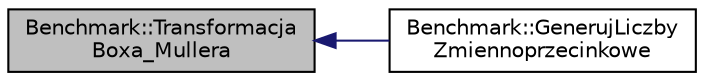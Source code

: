 digraph "Benchmark::TransformacjaBoxa_Mullera"
{
  edge [fontname="Helvetica",fontsize="10",labelfontname="Helvetica",labelfontsize="10"];
  node [fontname="Helvetica",fontsize="10",shape=record];
  rankdir="LR";
  Node1 [label="Benchmark::Transformacja\lBoxa_Mullera",height=0.2,width=0.4,color="black", fillcolor="grey75", style="filled" fontcolor="black"];
  Node1 -> Node2 [dir="back",color="midnightblue",fontsize="10",style="solid"];
  Node2 [label="Benchmark::GenerujLiczby\lZmiennoprzecinkowe",height=0.2,width=0.4,color="black", fillcolor="white", style="filled",URL="$class_benchmark.html#ad6be812f42f324e7a50ecb75d607040e"];
}
